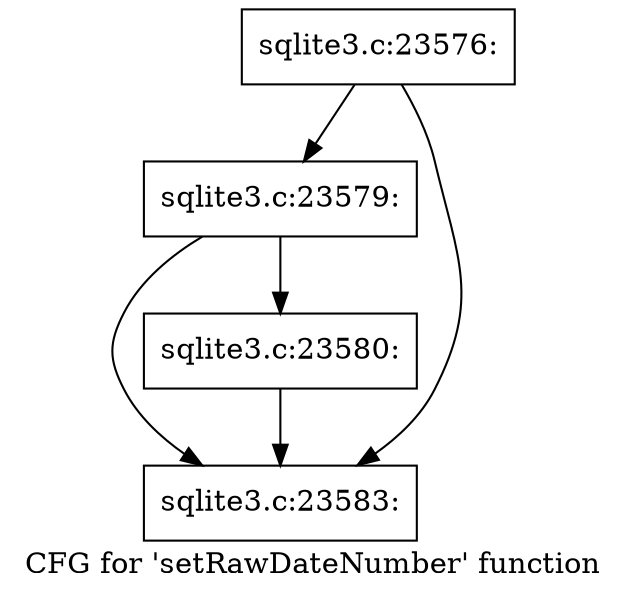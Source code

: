 digraph "CFG for 'setRawDateNumber' function" {
	label="CFG for 'setRawDateNumber' function";

	Node0x55c0fa7239d0 [shape=record,label="{sqlite3.c:23576:}"];
	Node0x55c0fa7239d0 -> Node0x55c0fa7280c0;
	Node0x55c0fa7239d0 -> Node0x55c0fa728070;
	Node0x55c0fa7280c0 [shape=record,label="{sqlite3.c:23579:}"];
	Node0x55c0fa7280c0 -> Node0x55c0fa728020;
	Node0x55c0fa7280c0 -> Node0x55c0fa728070;
	Node0x55c0fa728020 [shape=record,label="{sqlite3.c:23580:}"];
	Node0x55c0fa728020 -> Node0x55c0fa728070;
	Node0x55c0fa728070 [shape=record,label="{sqlite3.c:23583:}"];
}
